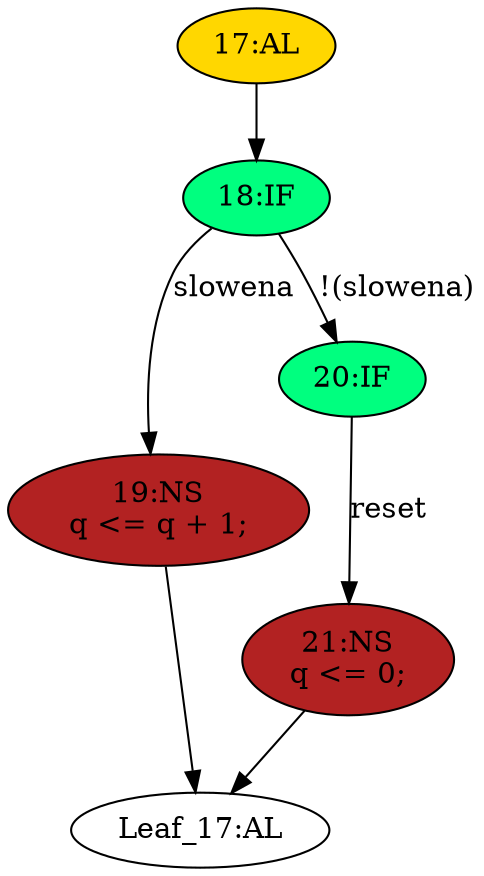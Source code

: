 strict digraph "" {
	node [label="\N"];
	"17:AL"	[ast="<pyverilog.vparser.ast.Always object at 0x7fd3d7ee1e50>",
		clk_sens=True,
		fillcolor=gold,
		label="17:AL",
		sens="['clk']",
		statements="[]",
		style=filled,
		typ=Always,
		use_var="['reset', 'q', 'slowena']"];
	"18:IF"	[ast="<pyverilog.vparser.ast.IfStatement object at 0x7fd3d7ef4050>",
		fillcolor=springgreen,
		label="18:IF",
		statements="[]",
		style=filled,
		typ=IfStatement];
	"17:AL" -> "18:IF"	[cond="[]",
		lineno=None];
	"19:NS"	[ast="<pyverilog.vparser.ast.NonblockingSubstitution object at 0x7fd3d7ef4310>",
		fillcolor=firebrick,
		label="19:NS
q <= q + 1;",
		statements="[<pyverilog.vparser.ast.NonblockingSubstitution object at 0x7fd3d7ef4310>]",
		style=filled,
		typ=NonblockingSubstitution];
	"Leaf_17:AL"	[def_var="['q']",
		label="Leaf_17:AL"];
	"19:NS" -> "Leaf_17:AL"	[cond="[]",
		lineno=None];
	"18:IF" -> "19:NS"	[cond="['slowena']",
		label=slowena,
		lineno=18];
	"20:IF"	[ast="<pyverilog.vparser.ast.IfStatement object at 0x7fd3d7ef40d0>",
		fillcolor=springgreen,
		label="20:IF",
		statements="[]",
		style=filled,
		typ=IfStatement];
	"18:IF" -> "20:IF"	[cond="['slowena']",
		label="!(slowena)",
		lineno=18];
	"21:NS"	[ast="<pyverilog.vparser.ast.NonblockingSubstitution object at 0x7fd3d7ef4150>",
		fillcolor=firebrick,
		label="21:NS
q <= 0;",
		statements="[<pyverilog.vparser.ast.NonblockingSubstitution object at 0x7fd3d7ef4150>]",
		style=filled,
		typ=NonblockingSubstitution];
	"20:IF" -> "21:NS"	[cond="['reset']",
		label=reset,
		lineno=20];
	"21:NS" -> "Leaf_17:AL"	[cond="[]",
		lineno=None];
}
